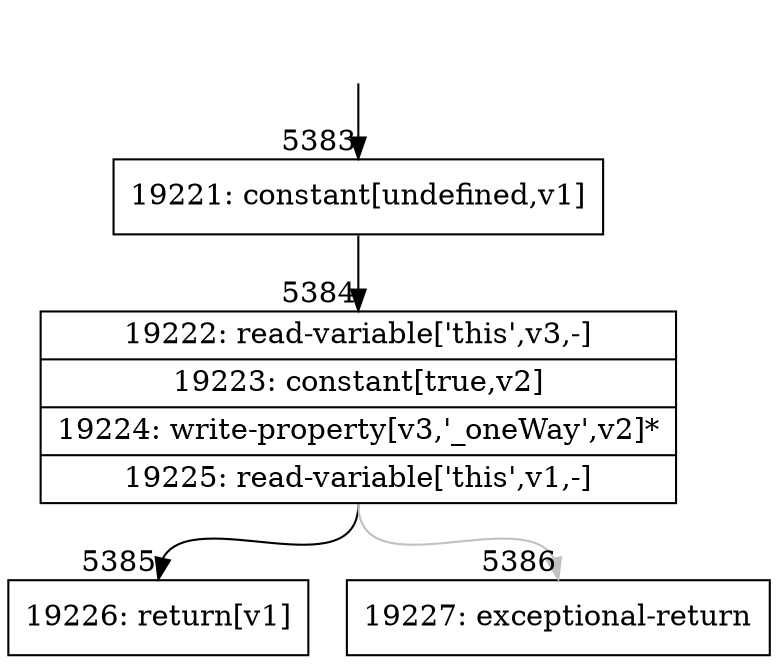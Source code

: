 digraph {
rankdir="TD"
BB_entry431[shape=none,label=""];
BB_entry431 -> BB5383 [tailport=s, headport=n, headlabel="    5383"]
BB5383 [shape=record label="{19221: constant[undefined,v1]}" ] 
BB5383 -> BB5384 [tailport=s, headport=n, headlabel="      5384"]
BB5384 [shape=record label="{19222: read-variable['this',v3,-]|19223: constant[true,v2]|19224: write-property[v3,'_oneWay',v2]*|19225: read-variable['this',v1,-]}" ] 
BB5384 -> BB5385 [tailport=s, headport=n, headlabel="      5385"]
BB5384 -> BB5386 [tailport=s, headport=n, color=gray, headlabel="      5386"]
BB5385 [shape=record label="{19226: return[v1]}" ] 
BB5386 [shape=record label="{19227: exceptional-return}" ] 
//#$~ 9767
}
